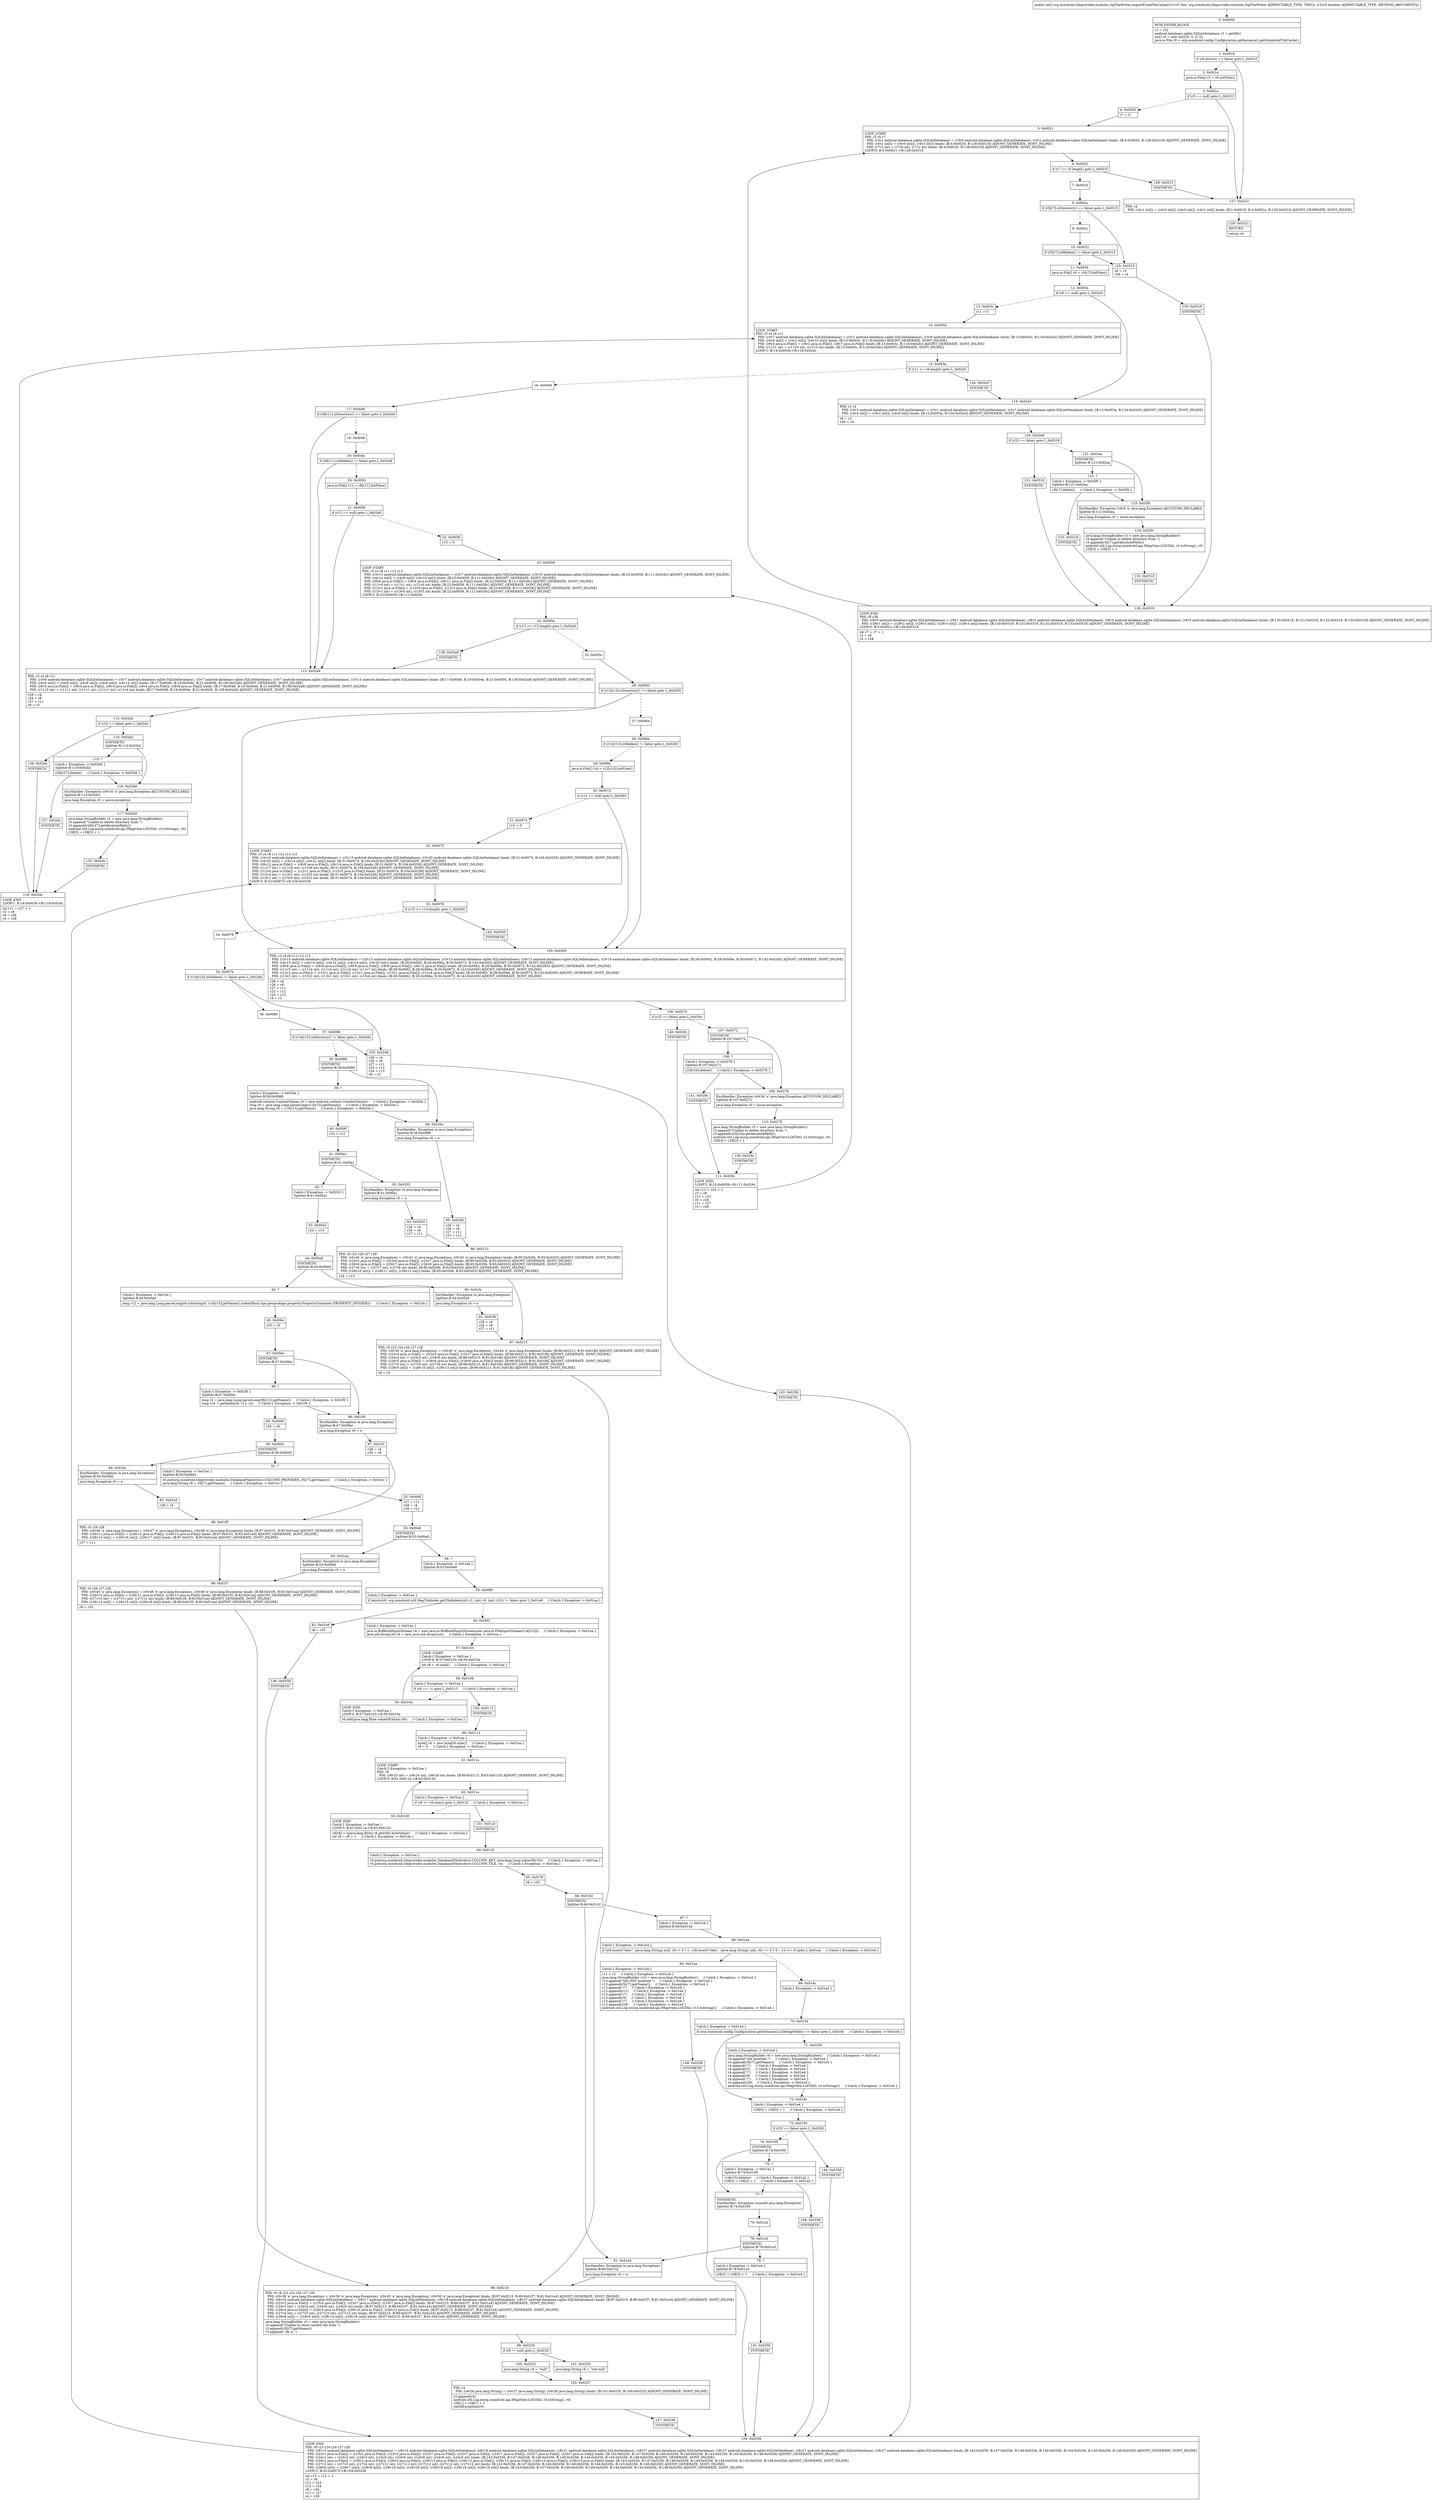 digraph "CFG fororg.osmdroid.tileprovider.modules.SqlTileWriter.importFromFileCache(Z)[I" {
Node_0 [shape=record,label="{0\:\ 0x0000|MTH_ENTER_BLOCK\l|r1 = r31\landroid.database.sqlite.SQLiteDatabase r3 = getDb()\lint[] r4 = new int[]\{0, 0, 0, 0\}\ljava.io.File r0 = org.osmdroid.config.Configuration.getInstance().getOsmdroidTileCache()\l}"];
Node_1 [shape=record,label="{1\:\ 0x0018|if (r0.exists() == false) goto L_0x031f\l}"];
Node_2 [shape=record,label="{2\:\ 0x001a|java.io.File[] r5 = r0.listFiles()\l}"];
Node_3 [shape=record,label="{3\:\ 0x001e|if (r5 == null) goto L_0x031f\l}"];
Node_4 [shape=record,label="{4\:\ 0x0020|r7 = 0\l}"];
Node_5 [shape=record,label="{5\:\ 0x0021|LOOP_START\lPHI: r3 r4 r7 \l  PHI: (r3v1 android.database.sqlite.SQLiteDatabase) = (r3v0 android.database.sqlite.SQLiteDatabase), (r3v2 android.database.sqlite.SQLiteDatabase) binds: [B:4:0x0020, B:126:0x0318] A[DONT_GENERATE, DONT_INLINE]\l  PHI: (r4v2 int[]) = (r4v0 int[]), (r4v3 int[]) binds: [B:4:0x0020, B:126:0x0318] A[DONT_GENERATE, DONT_INLINE]\l  PHI: (r7v1 int) = (r7v0 int), (r7v2 int) binds: [B:4:0x0020, B:126:0x0318] A[DONT_GENERATE, DONT_INLINE]\lLOOP:0: B:5:0x0021\-\>B:126:0x0318\l}"];
Node_6 [shape=record,label="{6\:\ 0x0022|if (r7 \>= r5.length) goto L_0x031f\l}"];
Node_7 [shape=record,label="{7\:\ 0x0024}"];
Node_8 [shape=record,label="{8\:\ 0x002a|if (r5[r7].isDirectory() == false) goto L_0x0315\l}"];
Node_9 [shape=record,label="{9\:\ 0x002c}"];
Node_10 [shape=record,label="{10\:\ 0x0032|if (r5[r7].isHidden() != false) goto L_0x0315\l}"];
Node_11 [shape=record,label="{11\:\ 0x0034|java.io.File[] r8 = r5[r7].listFiles()\l}"];
Node_12 [shape=record,label="{12\:\ 0x003a|if (r8 == null) goto L_0x02e5\l}"];
Node_13 [shape=record,label="{13\:\ 0x003c|r11 = 0\l}"];
Node_14 [shape=record,label="{14\:\ 0x003d|LOOP_START\lPHI: r3 r4 r8 r11 \l  PHI: (r3v7 android.database.sqlite.SQLiteDatabase) = (r3v1 android.database.sqlite.SQLiteDatabase), (r3v9 android.database.sqlite.SQLiteDatabase) binds: [B:13:0x003c, B:118:0x02dc] A[DONT_GENERATE, DONT_INLINE]\l  PHI: (r4v8 int[]) = (r4v2 int[]), (r4v10 int[]) binds: [B:13:0x003c, B:118:0x02dc] A[DONT_GENERATE, DONT_INLINE]\l  PHI: (r8v4 java.io.File[]) = (r8v2 java.io.File[]), (r8v7 java.io.File[]) binds: [B:13:0x003c, B:118:0x02dc] A[DONT_GENERATE, DONT_INLINE]\l  PHI: (r11v1 int) = (r11v0 int), (r11v3 int) binds: [B:13:0x003c, B:118:0x02dc] A[DONT_GENERATE, DONT_INLINE]\lLOOP:1: B:14:0x003d\-\>B:118:0x02dc\l}"];
Node_15 [shape=record,label="{15\:\ 0x003e|if (r11 \>= r8.length) goto L_0x02e5\l}"];
Node_16 [shape=record,label="{16\:\ 0x0040}"];
Node_17 [shape=record,label="{17\:\ 0x0046|if (r8[r11].isDirectory() == false) goto L_0x02a9\l}"];
Node_18 [shape=record,label="{18\:\ 0x0048}"];
Node_19 [shape=record,label="{19\:\ 0x004e|if (r8[r11].isHidden() != false) goto L_0x02a9\l}"];
Node_20 [shape=record,label="{20\:\ 0x0050|java.io.File[] r12 = r8[r11].listFiles()\l}"];
Node_21 [shape=record,label="{21\:\ 0x0056|if (r12 == null) goto L_0x02a9\l}"];
Node_22 [shape=record,label="{22\:\ 0x0058|r13 = 0\l}"];
Node_23 [shape=record,label="{23\:\ 0x0059|LOOP_START\lPHI: r3 r4 r8 r11 r12 r13 \l  PHI: (r3v13 android.database.sqlite.SQLiteDatabase) = (r3v7 android.database.sqlite.SQLiteDatabase), (r3v15 android.database.sqlite.SQLiteDatabase) binds: [B:22:0x0058, B:111:0x029c] A[DONT_GENERATE, DONT_INLINE]\l  PHI: (r4v14 int[]) = (r4v8 int[]), (r4v16 int[]) binds: [B:22:0x0058, B:111:0x029c] A[DONT_GENERATE, DONT_INLINE]\l  PHI: (r8v8 java.io.File[]) = (r8v4 java.io.File[]), (r8v11 java.io.File[]) binds: [B:22:0x0058, B:111:0x029c] A[DONT_GENERATE, DONT_INLINE]\l  PHI: (r11v4 int) = (r11v1 int), (r11v6 int) binds: [B:22:0x0058, B:111:0x029c] A[DONT_GENERATE, DONT_INLINE]\l  PHI: (r12v1 java.io.File[]) = (r12v0 java.io.File[]), (r12v3 java.io.File[]) binds: [B:22:0x0058, B:111:0x029c] A[DONT_GENERATE, DONT_INLINE]\l  PHI: (r13v1 int) = (r13v0 int), (r13v3 int) binds: [B:22:0x0058, B:111:0x029c] A[DONT_GENERATE, DONT_INLINE]\lLOOP:2: B:23:0x0059\-\>B:111:0x029c\l}"];
Node_24 [shape=record,label="{24\:\ 0x005a|if (r13 \>= r12.length) goto L_0x02a9\l}"];
Node_25 [shape=record,label="{25\:\ 0x005c}"];
Node_26 [shape=record,label="{26\:\ 0x0062|if (r12[r13].isDirectory() == false) goto L_0x0265\l}"];
Node_27 [shape=record,label="{27\:\ 0x0064}"];
Node_28 [shape=record,label="{28\:\ 0x006a|if (r12[r13].isHidden() != false) goto L_0x0265\l}"];
Node_29 [shape=record,label="{29\:\ 0x006c|java.io.File[] r14 = r12[r13].listFiles()\l}"];
Node_30 [shape=record,label="{30\:\ 0x0072|if (r12 == null) goto L_0x0265\l}"];
Node_31 [shape=record,label="{31\:\ 0x0074|r15 = 0\l}"];
Node_32 [shape=record,label="{32\:\ 0x0075|LOOP_START\lPHI: r3 r4 r8 r11 r12 r13 r15 \l  PHI: (r3v19 android.database.sqlite.SQLiteDatabase) = (r3v13 android.database.sqlite.SQLiteDatabase), (r3v20 android.database.sqlite.SQLiteDatabase) binds: [B:31:0x0074, B:104:0x0256] A[DONT_GENERATE, DONT_INLINE]\l  PHI: (r4v20 int[]) = (r4v14 int[]), (r4v21 int[]) binds: [B:31:0x0074, B:104:0x0256] A[DONT_GENERATE, DONT_INLINE]\l  PHI: (r8v12 java.io.File[]) = (r8v8 java.io.File[]), (r8v14 java.io.File[]) binds: [B:31:0x0074, B:104:0x0256] A[DONT_GENERATE, DONT_INLINE]\l  PHI: (r11v7 int) = (r11v4 int), (r11v8 int) binds: [B:31:0x0074, B:104:0x0256] A[DONT_GENERATE, DONT_INLINE]\l  PHI: (r12v4 java.io.File[]) = (r12v1 java.io.File[]), (r12v5 java.io.File[]) binds: [B:31:0x0074, B:104:0x0256] A[DONT_GENERATE, DONT_INLINE]\l  PHI: (r13v4 int) = (r13v1 int), (r13v5 int) binds: [B:31:0x0074, B:104:0x0256] A[DONT_GENERATE, DONT_INLINE]\l  PHI: (r15v1 int) = (r15v0 int), (r15v2 int) binds: [B:31:0x0074, B:104:0x0256] A[DONT_GENERATE, DONT_INLINE]\lLOOP:3: B:32:0x0075\-\>B:104:0x0256\l}"];
Node_33 [shape=record,label="{33\:\ 0x0076|if (r15 \>= r14.length) goto L_0x0265\l}"];
Node_34 [shape=record,label="{34\:\ 0x0078}"];
Node_35 [shape=record,label="{35\:\ 0x007e|if (r14[r15].isHidden() != false) goto L_0x024b\l}"];
Node_36 [shape=record,label="{36\:\ 0x0080}"];
Node_37 [shape=record,label="{37\:\ 0x0086|if (r14[r15].isDirectory() != false) goto L_0x024b\l}"];
Node_38 [shape=record,label="{38\:\ 0x0088|SYNTHETIC\lSplitter:B:38:0x0088\l}"];
Node_39 [shape=record,label="{39\:\ ?|Catch:\{ Exception \-\> 0x020a \}\lSplitter:B:38:0x0088\l|android.content.ContentValues r0 = new android.content.ContentValues()     \/\/ Catch:\{ Exception \-\> 0x020a \}\llong r9 = java.lang.Long.parseLong(r12[r13].getName())     \/\/ Catch:\{ Exception \-\> 0x020a \}\ljava.lang.String r6 = r14[r15].getName()     \/\/ Catch:\{ Exception \-\> 0x020a \}\l}"];
Node_40 [shape=record,label="{40\:\ 0x009f|r23 = r12\l}"];
Node_41 [shape=record,label="{41\:\ 0x00a1|SYNTHETIC\lSplitter:B:41:0x00a1\l}"];
Node_42 [shape=record,label="{42\:\ ?|Catch:\{ Exception \-\> 0x0202 \}\lSplitter:B:41:0x00a1\l}"];
Node_43 [shape=record,label="{43\:\ 0x00a5|r24 = r13\l}"];
Node_44 [shape=record,label="{44\:\ 0x00a9|SYNTHETIC\lSplitter:B:44:0x00a9\l}"];
Node_45 [shape=record,label="{45\:\ ?|Catch:\{ Exception \-\> 0x01fa \}\lSplitter:B:44:0x00a9\l|long r12 = java.lang.Long.parseLong(r6.substring(0, r14[r15].getName().indexOf(mil.nga.geopackage.property.PropertyConstants.PROPERTY_DIVIDER)))     \/\/ Catch:\{ Exception \-\> 0x01fa \}\l}"];
Node_46 [shape=record,label="{46\:\ 0x00bc|r25 = r3\l}"];
Node_47 [shape=record,label="{47\:\ 0x00be|SYNTHETIC\lSplitter:B:47:0x00be\l}"];
Node_48 [shape=record,label="{48\:\ ?|Catch:\{ Exception \-\> 0x01f0 \}\lSplitter:B:47:0x00be\l|long r2 = java.lang.Long.parseLong(r8[r11].getName())     \/\/ Catch:\{ Exception \-\> 0x01f0 \}\llong r16 = getIndex(r9, r12, r2)     \/\/ Catch:\{ Exception \-\> 0x01f0 \}\l}"];
Node_49 [shape=record,label="{49\:\ 0x00d0|r26 = r8\l}"];
Node_50 [shape=record,label="{50\:\ 0x00d2|SYNTHETIC\lSplitter:B:50:0x00d2\l}"];
Node_51 [shape=record,label="{51\:\ ?|Catch:\{ Exception \-\> 0x01ec \}\lSplitter:B:50:0x00d2\l|r0.put(org.osmdroid.tileprovider.modules.DatabaseFileArchive.COLUMN_PROVIDER, r5[r7].getName())     \/\/ Catch:\{ Exception \-\> 0x01ec \}\ljava.lang.String r6 = r5[r7].getName()     \/\/ Catch:\{ Exception \-\> 0x01ec \}\l}"];
Node_52 [shape=record,label="{52\:\ 0x00df|r27 = r11\lr28 = r4\lr29 = r12\l}"];
Node_53 [shape=record,label="{53\:\ 0x00e8|SYNTHETIC\lSplitter:B:53:0x00e8\l}"];
Node_54 [shape=record,label="{54\:\ ?|Catch:\{ Exception \-\> 0x01ea \}\lSplitter:B:53:0x00e8\l}"];
Node_55 [shape=record,label="{55\:\ 0x00f0|Catch:\{ Exception \-\> 0x01ea \}\l|if (exists(r6, org.osmdroid.util.MapTileIndex.getTileIndex((int) r2, (int) r9, (int) r12)) != false) goto L_0x01e6     \/\/ Catch:\{ Exception \-\> 0x01ea \}\l}"];
Node_56 [shape=record,label="{56\:\ 0x00f2|Catch:\{ Exception \-\> 0x01ea \}\l|java.io.BufferedInputStream r4 = new java.io.BufferedInputStream(new java.io.FileInputStream(r14[r15]))     \/\/ Catch:\{ Exception \-\> 0x01ea \}\ljava.util.ArrayList r6 = new java.util.ArrayList()     \/\/ Catch:\{ Exception \-\> 0x01ea \}\l}"];
Node_57 [shape=record,label="{57\:\ 0x0103|LOOP_START\lCatch:\{ Exception \-\> 0x01ea \}\lLOOP:4: B:57:0x0103\-\>B:59:0x010a\l|int r8 = r4.read()     \/\/ Catch:\{ Exception \-\> 0x01ea \}\l}"];
Node_58 [shape=record,label="{58\:\ 0x0108|Catch:\{ Exception \-\> 0x01ea \}\l|if (r8 == \-1) goto L_0x0113     \/\/ Catch:\{ Exception \-\> 0x01ea \}\l}"];
Node_59 [shape=record,label="{59\:\ 0x010a|LOOP_END\lCatch:\{ Exception \-\> 0x01ea \}\lLOOP:4: B:57:0x0103\-\>B:59:0x010a\l|r6.add(java.lang.Byte.valueOf((byte) r8))     \/\/ Catch:\{ Exception \-\> 0x01ea \}\l}"];
Node_60 [shape=record,label="{60\:\ 0x0113|Catch:\{ Exception \-\> 0x01ea \}\l|byte[] r4 = new byte[r6.size()]     \/\/ Catch:\{ Exception \-\> 0x01ea \}\lr8 = 0     \/\/ Catch:\{ Exception \-\> 0x01ea \}\l}"];
Node_61 [shape=record,label="{61\:\ 0x011a|LOOP_START\lCatch:\{ Exception \-\> 0x01ea \}\lPHI: r8 \l  PHI: (r8v25 int) = (r8v24 int), (r8v28 int) binds: [B:60:0x0113, B:63:0x0120] A[DONT_GENERATE, DONT_INLINE]\lLOOP:5: B:61:0x011a\-\>B:63:0x0120\l}"];
Node_62 [shape=record,label="{62\:\ 0x011e|Catch:\{ Exception \-\> 0x01ea \}\l|if (r8 \>= r6.size()) goto L_0x012f     \/\/ Catch:\{ Exception \-\> 0x01ea \}\l}"];
Node_63 [shape=record,label="{63\:\ 0x0120|LOOP_END\lCatch:\{ Exception \-\> 0x01ea \}\lLOOP:5: B:61:0x011a\-\>B:63:0x0120\l|r4[r8] = ((java.lang.Byte) r6.get(r8)).byteValue()     \/\/ Catch:\{ Exception \-\> 0x01ea \}\lint r8 = r8 + 1     \/\/ Catch:\{ Exception \-\> 0x01ea \}\l}"];
Node_64 [shape=record,label="{64\:\ 0x012f|Catch:\{ Exception \-\> 0x01ea \}\l|r0.put(org.osmdroid.tileprovider.modules.DatabaseFileArchive.COLUMN_KEY, java.lang.Long.valueOf(r16))     \/\/ Catch:\{ Exception \-\> 0x01ea \}\lr0.put(org.osmdroid.tileprovider.modules.DatabaseFileArchive.COLUMN_TILE, r4)     \/\/ Catch:\{ Exception \-\> 0x01ea \}\l}"];
Node_65 [shape=record,label="{65\:\ 0x013f|r8 = r25\l}"];
Node_66 [shape=record,label="{66\:\ 0x0142|SYNTHETIC\lSplitter:B:66:0x0142\l}"];
Node_67 [shape=record,label="{67\:\ ?|Catch:\{ Exception \-\> 0x01e4 \}\lSplitter:B:66:0x0142\l}"];
Node_68 [shape=record,label="{68\:\ 0x014a|Catch:\{ Exception \-\> 0x01e4 \}\l|if ((r8.insert(\"tiles\", (java.lang.String) null, r0) \> 0 ? 1 : (r8.insert(\"tiles\", (java.lang.String) null, r0) == 0 ? 0 : \-1)) \<= 0) goto L_0x01aa     \/\/ Catch:\{ Exception \-\> 0x01e4 \}\l}"];
Node_69 [shape=record,label="{69\:\ 0x014c|Catch:\{ Exception \-\> 0x01e4 \}\l}"];
Node_70 [shape=record,label="{70\:\ 0x0154|Catch:\{ Exception \-\> 0x01e4 \}\l|if (org.osmdroid.config.Configuration.getInstance().isDebugMode() == false) goto L_0x018c     \/\/ Catch:\{ Exception \-\> 0x01e4 \}\l}"];
Node_71 [shape=record,label="{71\:\ 0x0156|Catch:\{ Exception \-\> 0x01e4 \}\l|java.lang.StringBuilder r4 = new java.lang.StringBuilder()     \/\/ Catch:\{ Exception \-\> 0x01e4 \}\lr4.append(\"tile inserted \")     \/\/ Catch:\{ Exception \-\> 0x01e4 \}\lr4.append(r5[r7].getName())     \/\/ Catch:\{ Exception \-\> 0x01e4 \}\lr4.append(\"\/\")     \/\/ Catch:\{ Exception \-\> 0x01e4 \}\lr4.append(r2)     \/\/ Catch:\{ Exception \-\> 0x01e4 \}\lr4.append(\"\/\")     \/\/ Catch:\{ Exception \-\> 0x01e4 \}\lr4.append(r9)     \/\/ Catch:\{ Exception \-\> 0x01e4 \}\lr4.append(\"\/\")     \/\/ Catch:\{ Exception \-\> 0x01e4 \}\lr4.append(r29)     \/\/ Catch:\{ Exception \-\> 0x01e4 \}\landroid.util.Log.d(org.osmdroid.api.IMapView.LOGTAG, r4.toString())     \/\/ Catch:\{ Exception \-\> 0x01e4 \}\l}"];
Node_72 [shape=record,label="{72\:\ 0x018c|Catch:\{ Exception \-\> 0x01e4 \}\l|r28[0] = r28[0] + 1     \/\/ Catch:\{ Exception \-\> 0x01e4 \}\l}"];
Node_73 [shape=record,label="{73\:\ 0x0193|if (r32 == false) goto L_0x0256\l}"];
Node_74 [shape=record,label="{74\:\ 0x0195|SYNTHETIC\lSplitter:B:74:0x0195\l}"];
Node_75 [shape=record,label="{75\:\ ?|Catch:\{ Exception \-\> 0x01a2 \}\lSplitter:B:74:0x0195\l|r14[r15].delete()     \/\/ Catch:\{ Exception \-\> 0x01a2 \}\lr28[2] = r28[2] + 1     \/\/ Catch:\{ Exception \-\> 0x01a2 \}\l}"];
Node_76 [shape=record,label="{76\:\ 0x01a2}"];
Node_77 [shape=record,label="{77\:\ ?|SYNTHETIC\lExcHandler: Exception (unused java.lang.Exception)\lSplitter:B:74:0x0195\l}"];
Node_78 [shape=record,label="{78\:\ 0x01a3|SYNTHETIC\lSplitter:B:78:0x01a3\l}"];
Node_79 [shape=record,label="{79\:\ ?|Catch:\{ Exception \-\> 0x01e4 \}\lSplitter:B:78:0x01a3\l|r28[3] = r28[3] + 1     \/\/ Catch:\{ Exception \-\> 0x01e4 \}\l}"];
Node_80 [shape=record,label="{80\:\ 0x01aa|Catch:\{ Exception \-\> 0x01e4 \}\l|r11 = r2     \/\/ Catch:\{ Exception \-\> 0x01e4 \}\ljava.lang.StringBuilder r13 = new java.lang.StringBuilder()     \/\/ Catch:\{ Exception \-\> 0x01e4 \}\lr13.append(\"tile NOT inserted \")     \/\/ Catch:\{ Exception \-\> 0x01e4 \}\lr13.append(r5[r7].getName())     \/\/ Catch:\{ Exception \-\> 0x01e4 \}\lr13.append(\"\/\")     \/\/ Catch:\{ Exception \-\> 0x01e4 \}\lr13.append(r11)     \/\/ Catch:\{ Exception \-\> 0x01e4 \}\lr13.append(\"\/\")     \/\/ Catch:\{ Exception \-\> 0x01e4 \}\lr13.append(r9)     \/\/ Catch:\{ Exception \-\> 0x01e4 \}\lr13.append(\"\/\")     \/\/ Catch:\{ Exception \-\> 0x01e4 \}\lr13.append(r29)     \/\/ Catch:\{ Exception \-\> 0x01e4 \}\landroid.util.Log.w(org.osmdroid.api.IMapView.LOGTAG, r13.toString())     \/\/ Catch:\{ Exception \-\> 0x01e4 \}\l}"];
Node_81 [shape=record,label="{81\:\ 0x01e4|ExcHandler: Exception (e java.lang.Exception)\lSplitter:B:66:0x0142\l|java.lang.Exception r0 = e\l}"];
Node_82 [shape=record,label="{82\:\ 0x01e6|r8 = r25\l}"];
Node_83 [shape=record,label="{83\:\ 0x01ea|ExcHandler: Exception (e java.lang.Exception)\lSplitter:B:53:0x00e8\l|java.lang.Exception r0 = e\l}"];
Node_84 [shape=record,label="{84\:\ 0x01ec|ExcHandler: Exception (e java.lang.Exception)\lSplitter:B:50:0x00d2\l|java.lang.Exception r0 = e\l}"];
Node_85 [shape=record,label="{85\:\ 0x01ed|r28 = r4\l}"];
Node_86 [shape=record,label="{86\:\ 0x01f0|ExcHandler: Exception (e java.lang.Exception)\lSplitter:B:47:0x00be\l|java.lang.Exception r0 = e\l}"];
Node_87 [shape=record,label="{87\:\ 0x01f1|r28 = r4\lr26 = r8\l}"];
Node_88 [shape=record,label="{88\:\ 0x01f5|PHI: r0 r26 r28 \l  PHI: (r0v46 'e' java.lang.Exception) = (r0v47 'e' java.lang.Exception), (r0v48 'e' java.lang.Exception) binds: [B:87:0x01f1, B:85:0x01ed] A[DONT_GENERATE, DONT_INLINE]\l  PHI: (r26v11 java.io.File[]) = (r26v12 java.io.File[]), (r26v13 java.io.File[]) binds: [B:87:0x01f1, B:85:0x01ed] A[DONT_GENERATE, DONT_INLINE]\l  PHI: (r28v15 int[]) = (r28v16 int[]), (r28v17 int[]) binds: [B:87:0x01f1, B:85:0x01ed] A[DONT_GENERATE, DONT_INLINE]\l|r27 = r11\l}"];
Node_89 [shape=record,label="{89\:\ 0x01f7|PHI: r0 r26 r27 r28 \l  PHI: (r0v45 'e' java.lang.Exception) = (r0v46 'e' java.lang.Exception), (r0v49 'e' java.lang.Exception) binds: [B:88:0x01f5, B:83:0x01ea] A[DONT_GENERATE, DONT_INLINE]\l  PHI: (r26v10 java.io.File[]) = (r26v11 java.io.File[]), (r26v13 java.io.File[]) binds: [B:88:0x01f5, B:83:0x01ea] A[DONT_GENERATE, DONT_INLINE]\l  PHI: (r27v10 int) = (r27v11 int), (r27v12 int) binds: [B:88:0x01f5, B:83:0x01ea] A[DONT_GENERATE, DONT_INLINE]\l  PHI: (r28v14 int[]) = (r28v15 int[]), (r28v18 int[]) binds: [B:88:0x01f5, B:83:0x01ea] A[DONT_GENERATE, DONT_INLINE]\l|r8 = r25\l}"];
Node_90 [shape=record,label="{90\:\ 0x01fa|ExcHandler: Exception (e java.lang.Exception)\lSplitter:B:44:0x00a9\l|java.lang.Exception r0 = e\l}"];
Node_91 [shape=record,label="{91\:\ 0x01fb|r28 = r4\lr26 = r8\lr27 = r11\l}"];
Node_92 [shape=record,label="{92\:\ 0x0202|ExcHandler: Exception (e java.lang.Exception)\lSplitter:B:41:0x00a1\l|java.lang.Exception r0 = e\l}"];
Node_93 [shape=record,label="{93\:\ 0x0203|r28 = r4\lr26 = r8\lr27 = r11\l}"];
Node_94 [shape=record,label="{94\:\ 0x020a|ExcHandler: Exception (e java.lang.Exception)\lSplitter:B:38:0x0088\l|java.lang.Exception r0 = e\l}"];
Node_95 [shape=record,label="{95\:\ 0x020b|r28 = r4\lr26 = r8\lr27 = r11\lr23 = r12\l}"];
Node_96 [shape=record,label="{96\:\ 0x0213|PHI: r0 r23 r26 r27 r28 \l  PHI: (r0v40 'e' java.lang.Exception) = (r0v41 'e' java.lang.Exception), (r0v43 'e' java.lang.Exception) binds: [B:95:0x020b, B:93:0x0203] A[DONT_GENERATE, DONT_INLINE]\l  PHI: (r23v5 java.io.File[]) = (r23v6 java.io.File[]), (r23v7 java.io.File[]) binds: [B:95:0x020b, B:93:0x0203] A[DONT_GENERATE, DONT_INLINE]\l  PHI: (r26v6 java.io.File[]) = (r26v7 java.io.File[]), (r26v8 java.io.File[]) binds: [B:95:0x020b, B:93:0x0203] A[DONT_GENERATE, DONT_INLINE]\l  PHI: (r27v6 int) = (r27v7 int), (r27v8 int) binds: [B:95:0x020b, B:93:0x0203] A[DONT_GENERATE, DONT_INLINE]\l  PHI: (r28v10 int[]) = (r28v11 int[]), (r28v12 int[]) binds: [B:95:0x020b, B:93:0x0203] A[DONT_GENERATE, DONT_INLINE]\l|r24 = r13\l}"];
Node_97 [shape=record,label="{97\:\ 0x0215|PHI: r0 r23 r24 r26 r27 r28 \l  PHI: (r0v39 'e' java.lang.Exception) = (r0v40 'e' java.lang.Exception), (r0v44 'e' java.lang.Exception) binds: [B:96:0x0213, B:91:0x01fb] A[DONT_GENERATE, DONT_INLINE]\l  PHI: (r23v4 java.io.File[]) = (r23v5 java.io.File[]), (r23v7 java.io.File[]) binds: [B:96:0x0213, B:91:0x01fb] A[DONT_GENERATE, DONT_INLINE]\l  PHI: (r24v4 int) = (r24v5 int), (r24v6 int) binds: [B:96:0x0213, B:91:0x01fb] A[DONT_GENERATE, DONT_INLINE]\l  PHI: (r26v5 java.io.File[]) = (r26v6 java.io.File[]), (r26v9 java.io.File[]) binds: [B:96:0x0213, B:91:0x01fb] A[DONT_GENERATE, DONT_INLINE]\l  PHI: (r27v5 int) = (r27v6 int), (r27v9 int) binds: [B:96:0x0213, B:91:0x01fb] A[DONT_GENERATE, DONT_INLINE]\l  PHI: (r28v9 int[]) = (r28v10 int[]), (r28v13 int[]) binds: [B:96:0x0213, B:91:0x01fb] A[DONT_GENERATE, DONT_INLINE]\l|r8 = r3\l}"];
Node_98 [shape=record,label="{98\:\ 0x0216|PHI: r0 r8 r23 r24 r26 r27 r28 \l  PHI: (r0v38 'e' java.lang.Exception) = (r0v39 'e' java.lang.Exception), (r0v45 'e' java.lang.Exception), (r0v50 'e' java.lang.Exception) binds: [B:97:0x0215, B:89:0x01f7, B:81:0x01e4] A[DONT_GENERATE, DONT_INLINE]\l  PHI: (r8v16 android.database.sqlite.SQLiteDatabase) = (r8v17 android.database.sqlite.SQLiteDatabase), (r8v18 android.database.sqlite.SQLiteDatabase), (r8v27 android.database.sqlite.SQLiteDatabase) binds: [B:97:0x0215, B:89:0x01f7, B:81:0x01e4] A[DONT_GENERATE, DONT_INLINE]\l  PHI: (r23v3 java.io.File[]) = (r23v4 java.io.File[]), (r23v7 java.io.File[]), (r23v7 java.io.File[]) binds: [B:97:0x0215, B:89:0x01f7, B:81:0x01e4] A[DONT_GENERATE, DONT_INLINE]\l  PHI: (r24v3 int) = (r24v4 int), (r24v6 int), (r24v6 int) binds: [B:97:0x0215, B:89:0x01f7, B:81:0x01e4] A[DONT_GENERATE, DONT_INLINE]\l  PHI: (r26v4 java.io.File[]) = (r26v5 java.io.File[]), (r26v10 java.io.File[]), (r26v13 java.io.File[]) binds: [B:97:0x0215, B:89:0x01f7, B:81:0x01e4] A[DONT_GENERATE, DONT_INLINE]\l  PHI: (r27v4 int) = (r27v5 int), (r27v10 int), (r27v12 int) binds: [B:97:0x0215, B:89:0x01f7, B:81:0x01e4] A[DONT_GENERATE, DONT_INLINE]\l  PHI: (r28v8 int[]) = (r28v9 int[]), (r28v14 int[]), (r28v18 int[]) binds: [B:97:0x0215, B:89:0x01f7, B:81:0x01e4] A[DONT_GENERATE, DONT_INLINE]\l|java.lang.StringBuilder r3 = new java.lang.StringBuilder()\lr3.append(\"Unable to store cached tile from \")\lr3.append(r5[r7].getName())\lr3.append(\" db is \")\l}"];
Node_99 [shape=record,label="{99\:\ 0x0230|if (r8 != null) goto L_0x0235\l}"];
Node_100 [shape=record,label="{100\:\ 0x0232|java.lang.String r4 = \"null\"\l}"];
Node_101 [shape=record,label="{101\:\ 0x0235|java.lang.String r4 = \"not null\"\l}"];
Node_102 [shape=record,label="{102\:\ 0x0237|PHI: r4 \l  PHI: (r4v26 java.lang.String) = (r4v27 java.lang.String), (r4v28 java.lang.String) binds: [B:101:0x0235, B:100:0x0232] A[DONT_GENERATE, DONT_INLINE]\l|r3.append(r4)\landroid.util.Log.e(org.osmdroid.api.IMapView.LOGTAG, r3.toString(), r0)\lr28[1] = r28[1] + 1\lcatchException(r0)\l}"];
Node_103 [shape=record,label="{103\:\ 0x024b|r28 = r4\lr26 = r8\lr27 = r11\lr23 = r12\lr24 = r13\lr8 = r3\l}"];
Node_104 [shape=record,label="{104\:\ 0x0256|LOOP_END\lPHI: r8 r23 r24 r26 r27 r28 \l  PHI: (r8v13 android.database.sqlite.SQLiteDatabase) = (r8v15 android.database.sqlite.SQLiteDatabase), (r8v16 android.database.sqlite.SQLiteDatabase), (r8v21 android.database.sqlite.SQLiteDatabase), (r8v27 android.database.sqlite.SQLiteDatabase), (r8v27 android.database.sqlite.SQLiteDatabase), (r8v27 android.database.sqlite.SQLiteDatabase), (r8v27 android.database.sqlite.SQLiteDatabase) binds: [B:143:0x0256, B:147:0x0256, B:146:0x0256, B:149:0x0256, B:144:0x0256, B:145:0x0256, B:148:0x0256] A[DONT_GENERATE, DONT_INLINE]\l  PHI: (r23v1 java.io.File[]) = (r23v2 java.io.File[]), (r23v3 java.io.File[]), (r23v7 java.io.File[]), (r23v7 java.io.File[]), (r23v7 java.io.File[]), (r23v7 java.io.File[]), (r23v7 java.io.File[]) binds: [B:143:0x0256, B:147:0x0256, B:146:0x0256, B:149:0x0256, B:144:0x0256, B:145:0x0256, B:148:0x0256] A[DONT_GENERATE, DONT_INLINE]\l  PHI: (r24v1 int) = (r24v2 int), (r24v3 int), (r24v6 int), (r24v6 int), (r24v6 int), (r24v6 int), (r24v6 int) binds: [B:143:0x0256, B:147:0x0256, B:146:0x0256, B:149:0x0256, B:144:0x0256, B:145:0x0256, B:148:0x0256] A[DONT_GENERATE, DONT_INLINE]\l  PHI: (r26v2 java.io.File[]) = (r26v3 java.io.File[]), (r26v4 java.io.File[]), (r26v13 java.io.File[]), (r26v13 java.io.File[]), (r26v13 java.io.File[]), (r26v13 java.io.File[]), (r26v13 java.io.File[]) binds: [B:143:0x0256, B:147:0x0256, B:146:0x0256, B:149:0x0256, B:144:0x0256, B:145:0x0256, B:148:0x0256] A[DONT_GENERATE, DONT_INLINE]\l  PHI: (r27v2 int) = (r27v3 int), (r27v4 int), (r27v12 int), (r27v12 int), (r27v12 int), (r27v12 int), (r27v12 int) binds: [B:143:0x0256, B:147:0x0256, B:146:0x0256, B:149:0x0256, B:144:0x0256, B:145:0x0256, B:148:0x0256] A[DONT_GENERATE, DONT_INLINE]\l  PHI: (r28v6 int[]) = (r28v7 int[]), (r28v8 int[]), (r28v18 int[]), (r28v18 int[]), (r28v18 int[]), (r28v18 int[]), (r28v18 int[]) binds: [B:143:0x0256, B:147:0x0256, B:146:0x0256, B:149:0x0256, B:144:0x0256, B:145:0x0256, B:148:0x0256] A[DONT_GENERATE, DONT_INLINE]\lLOOP:3: B:32:0x0075\-\>B:104:0x0256\l|int r15 = r15 + 1\lr3 = r8\lr12 = r23\lr13 = r24\lr8 = r26\lr11 = r27\lr4 = r28\l}"];
Node_105 [shape=record,label="{105\:\ 0x0265|PHI: r3 r4 r8 r11 r12 r13 \l  PHI: (r3v14 android.database.sqlite.SQLiteDatabase) = (r3v13 android.database.sqlite.SQLiteDatabase), (r3v13 android.database.sqlite.SQLiteDatabase), (r3v13 android.database.sqlite.SQLiteDatabase), (r3v19 android.database.sqlite.SQLiteDatabase) binds: [B:26:0x0062, B:28:0x006a, B:30:0x0072, B:142:0x0265] A[DONT_GENERATE, DONT_INLINE]\l  PHI: (r4v15 int[]) = (r4v14 int[]), (r4v14 int[]), (r4v14 int[]), (r4v20 int[]) binds: [B:26:0x0062, B:28:0x006a, B:30:0x0072, B:142:0x0265] A[DONT_GENERATE, DONT_INLINE]\l  PHI: (r8v9 java.io.File[]) = (r8v8 java.io.File[]), (r8v8 java.io.File[]), (r8v8 java.io.File[]), (r8v12 java.io.File[]) binds: [B:26:0x0062, B:28:0x006a, B:30:0x0072, B:142:0x0265] A[DONT_GENERATE, DONT_INLINE]\l  PHI: (r11v5 int) = (r11v4 int), (r11v4 int), (r11v4 int), (r11v7 int) binds: [B:26:0x0062, B:28:0x006a, B:30:0x0072, B:142:0x0265] A[DONT_GENERATE, DONT_INLINE]\l  PHI: (r12v2 java.io.File[]) = (r12v1 java.io.File[]), (r12v1 java.io.File[]), (r12v1 java.io.File[]), (r12v4 java.io.File[]) binds: [B:26:0x0062, B:28:0x006a, B:30:0x0072, B:142:0x0265] A[DONT_GENERATE, DONT_INLINE]\l  PHI: (r13v2 int) = (r13v1 int), (r13v1 int), (r13v1 int), (r13v4 int) binds: [B:26:0x0062, B:28:0x006a, B:30:0x0072, B:142:0x0265] A[DONT_GENERATE, DONT_INLINE]\l|r28 = r4\lr26 = r8\lr27 = r11\lr23 = r12\lr24 = r13\lr8 = r3\l}"];
Node_106 [shape=record,label="{106\:\ 0x0270|if (r32 == false) goto L_0x029c\l}"];
Node_107 [shape=record,label="{107\:\ 0x0272|SYNTHETIC\lSplitter:B:107:0x0272\l}"];
Node_108 [shape=record,label="{108\:\ ?|Catch:\{ Exception \-\> 0x0278 \}\lSplitter:B:107:0x0272\l|r23[r24].delete()     \/\/ Catch:\{ Exception \-\> 0x0278 \}\l}"];
Node_109 [shape=record,label="{109\:\ 0x0278|ExcHandler: Exception (r0v26 'e' java.lang.Exception A[CUSTOM_DECLARE])\lSplitter:B:107:0x0272\l|java.lang.Exception r0 = move\-exception\l}"];
Node_110 [shape=record,label="{110\:\ 0x0279|java.lang.StringBuilder r3 = new java.lang.StringBuilder()\lr3.append(\"Unable to delete directory from \")\lr3.append(r23[r24].getAbsolutePath())\landroid.util.Log.e(org.osmdroid.api.IMapView.LOGTAG, r3.toString(), r0)\lr28[3] = r28[3] + 1\l}"];
Node_111 [shape=record,label="{111\:\ 0x029c|LOOP_END\lLOOP:2: B:23:0x0059\-\>B:111:0x029c\l|int r13 = r24 + 1\lr3 = r8\lr12 = r23\lr8 = r26\lr11 = r27\lr4 = r28\l}"];
Node_112 [shape=record,label="{112\:\ 0x02a9|PHI: r3 r4 r8 r11 \l  PHI: (r3v8 android.database.sqlite.SQLiteDatabase) = (r3v7 android.database.sqlite.SQLiteDatabase), (r3v7 android.database.sqlite.SQLiteDatabase), (r3v7 android.database.sqlite.SQLiteDatabase), (r3v13 android.database.sqlite.SQLiteDatabase) binds: [B:17:0x0046, B:19:0x004e, B:21:0x0056, B:138:0x02a9] A[DONT_GENERATE, DONT_INLINE]\l  PHI: (r4v9 int[]) = (r4v8 int[]), (r4v8 int[]), (r4v8 int[]), (r4v14 int[]) binds: [B:17:0x0046, B:19:0x004e, B:21:0x0056, B:138:0x02a9] A[DONT_GENERATE, DONT_INLINE]\l  PHI: (r8v5 java.io.File[]) = (r8v4 java.io.File[]), (r8v4 java.io.File[]), (r8v4 java.io.File[]), (r8v8 java.io.File[]) binds: [B:17:0x0046, B:19:0x004e, B:21:0x0056, B:138:0x02a9] A[DONT_GENERATE, DONT_INLINE]\l  PHI: (r11v2 int) = (r11v1 int), (r11v1 int), (r11v1 int), (r11v4 int) binds: [B:17:0x0046, B:19:0x004e, B:21:0x0056, B:138:0x02a9] A[DONT_GENERATE, DONT_INLINE]\l|r28 = r4\lr26 = r8\lr27 = r11\lr8 = r3\l}"];
Node_113 [shape=record,label="{113\:\ 0x02b0|if (r32 == false) goto L_0x02dc\l}"];
Node_114 [shape=record,label="{114\:\ 0x02b2|SYNTHETIC\lSplitter:B:114:0x02b2\l}"];
Node_115 [shape=record,label="{115\:\ ?|Catch:\{ Exception \-\> 0x02b8 \}\lSplitter:B:114:0x02b2\l|r26[r27].delete()     \/\/ Catch:\{ Exception \-\> 0x02b8 \}\l}"];
Node_116 [shape=record,label="{116\:\ 0x02b8|ExcHandler: Exception (r0v16 'e' java.lang.Exception A[CUSTOM_DECLARE])\lSplitter:B:114:0x02b2\l|java.lang.Exception r0 = move\-exception\l}"];
Node_117 [shape=record,label="{117\:\ 0x02b9|java.lang.StringBuilder r3 = new java.lang.StringBuilder()\lr3.append(\"Unable to delete directory from \")\lr3.append(r26[r27].getAbsolutePath())\landroid.util.Log.e(org.osmdroid.api.IMapView.LOGTAG, r3.toString(), r0)\lr28[3] = r28[3] + 1\l}"];
Node_118 [shape=record,label="{118\:\ 0x02dc|LOOP_END\lLOOP:1: B:14:0x003d\-\>B:118:0x02dc\l|int r11 = r27 + 1\lr3 = r8\lr8 = r26\lr4 = r28\l}"];
Node_119 [shape=record,label="{119\:\ 0x02e5|PHI: r3 r4 \l  PHI: (r3v3 android.database.sqlite.SQLiteDatabase) = (r3v1 android.database.sqlite.SQLiteDatabase), (r3v7 android.database.sqlite.SQLiteDatabase) binds: [B:12:0x003a, B:134:0x02e5] A[DONT_GENERATE, DONT_INLINE]\l  PHI: (r4v4 int[]) = (r4v2 int[]), (r4v8 int[]) binds: [B:12:0x003a, B:134:0x02e5] A[DONT_GENERATE, DONT_INLINE]\l|r8 = r3\lr28 = r4\l}"];
Node_120 [shape=record,label="{120\:\ 0x02e8|if (r32 == false) goto L_0x0318\l}"];
Node_121 [shape=record,label="{121\:\ 0x02ea|SYNTHETIC\lSplitter:B:121:0x02ea\l}"];
Node_122 [shape=record,label="{122\:\ ?|Catch:\{ Exception \-\> 0x02f0 \}\lSplitter:B:121:0x02ea\l|r5[r7].delete()     \/\/ Catch:\{ Exception \-\> 0x02f0 \}\l}"];
Node_123 [shape=record,label="{123\:\ 0x02f0|ExcHandler: Exception (r0v9 'e' java.lang.Exception A[CUSTOM_DECLARE])\lSplitter:B:121:0x02ea\l|java.lang.Exception r0 = move\-exception\l}"];
Node_124 [shape=record,label="{124\:\ 0x02f1|java.lang.StringBuilder r3 = new java.lang.StringBuilder()\lr3.append(\"Unable to delete directory from \")\lr3.append(r5[r7].getAbsolutePath())\landroid.util.Log.e(org.osmdroid.api.IMapView.LOGTAG, r3.toString(), r0)\lr28[3] = r28[3] + 1\l}"];
Node_125 [shape=record,label="{125\:\ 0x0315|r8 = r3\lr28 = r4\l}"];
Node_126 [shape=record,label="{126\:\ 0x0318|LOOP_END\lPHI: r8 r28 \l  PHI: (r8v0 android.database.sqlite.SQLiteDatabase) = (r8v1 android.database.sqlite.SQLiteDatabase), (r8v3 android.database.sqlite.SQLiteDatabase), (r8v3 android.database.sqlite.SQLiteDatabase), (r8v3 android.database.sqlite.SQLiteDatabase) binds: [B:130:0x0318, B:131:0x0318, B:132:0x0318, B:133:0x0318] A[DONT_GENERATE, DONT_INLINE]\l  PHI: (r28v1 int[]) = (r28v2 int[]), (r28v3 int[]), (r28v3 int[]), (r28v3 int[]) binds: [B:130:0x0318, B:131:0x0318, B:132:0x0318, B:133:0x0318] A[DONT_GENERATE, DONT_INLINE]\lLOOP:0: B:5:0x0021\-\>B:126:0x0318\l|int r7 = r7 + 1\lr3 = r8\lr4 = r28\l}"];
Node_127 [shape=record,label="{127\:\ 0x031f|PHI: r4 \l  PHI: (r4v1 int[]) = (r4v0 int[]), (r4v0 int[]), (r4v2 int[]) binds: [B:1:0x0018, B:3:0x001e, B:129:0x031f] A[DONT_GENERATE, DONT_INLINE]\l}"];
Node_128 [shape=record,label="{128\:\ 0x0321|RETURN\l|return r4\l}"];
Node_129 [shape=record,label="{129\:\ 0x031f|SYNTHETIC\l}"];
Node_130 [shape=record,label="{130\:\ 0x0318|SYNTHETIC\l}"];
Node_131 [shape=record,label="{131\:\ 0x0318|SYNTHETIC\l}"];
Node_132 [shape=record,label="{132\:\ 0x0318|SYNTHETIC\l}"];
Node_133 [shape=record,label="{133\:\ 0x0318|SYNTHETIC\l}"];
Node_134 [shape=record,label="{134\:\ 0x02e5|SYNTHETIC\l}"];
Node_135 [shape=record,label="{135\:\ 0x02dc|SYNTHETIC\l}"];
Node_136 [shape=record,label="{136\:\ 0x02dc|SYNTHETIC\l}"];
Node_137 [shape=record,label="{137\:\ 0x02dc|SYNTHETIC\l}"];
Node_138 [shape=record,label="{138\:\ 0x02a9|SYNTHETIC\l}"];
Node_139 [shape=record,label="{139\:\ 0x029c|SYNTHETIC\l}"];
Node_140 [shape=record,label="{140\:\ 0x029c|SYNTHETIC\l}"];
Node_141 [shape=record,label="{141\:\ 0x029c|SYNTHETIC\l}"];
Node_142 [shape=record,label="{142\:\ 0x0265|SYNTHETIC\l}"];
Node_143 [shape=record,label="{143\:\ 0x0256|SYNTHETIC\l}"];
Node_144 [shape=record,label="{144\:\ 0x0256|SYNTHETIC\l}"];
Node_145 [shape=record,label="{145\:\ 0x0256|SYNTHETIC\l}"];
Node_146 [shape=record,label="{146\:\ 0x0256|SYNTHETIC\l}"];
Node_147 [shape=record,label="{147\:\ 0x0256|SYNTHETIC\l}"];
Node_148 [shape=record,label="{148\:\ 0x0256|SYNTHETIC\l}"];
Node_149 [shape=record,label="{149\:\ 0x0256|SYNTHETIC\l}"];
Node_150 [shape=record,label="{150\:\ 0x0113|SYNTHETIC\l}"];
Node_151 [shape=record,label="{151\:\ 0x012f|SYNTHETIC\l}"];
MethodNode[shape=record,label="{public int[] org.osmdroid.tileprovider.modules.SqlTileWriter.importFromFileCache((r31v0 'this' org.osmdroid.tileprovider.modules.SqlTileWriter A[IMMUTABLE_TYPE, THIS]), (r32v0 boolean A[IMMUTABLE_TYPE, METHOD_ARGUMENT])) }"];
MethodNode -> Node_0;
Node_0 -> Node_1;
Node_1 -> Node_2[style=dashed];
Node_1 -> Node_127;
Node_2 -> Node_3;
Node_3 -> Node_4[style=dashed];
Node_3 -> Node_127;
Node_4 -> Node_5;
Node_5 -> Node_6;
Node_6 -> Node_7[style=dashed];
Node_6 -> Node_129;
Node_7 -> Node_8;
Node_8 -> Node_9[style=dashed];
Node_8 -> Node_125;
Node_9 -> Node_10;
Node_10 -> Node_11[style=dashed];
Node_10 -> Node_125;
Node_11 -> Node_12;
Node_12 -> Node_13[style=dashed];
Node_12 -> Node_119;
Node_13 -> Node_14;
Node_14 -> Node_15;
Node_15 -> Node_16[style=dashed];
Node_15 -> Node_134;
Node_16 -> Node_17;
Node_17 -> Node_18[style=dashed];
Node_17 -> Node_112;
Node_18 -> Node_19;
Node_19 -> Node_20[style=dashed];
Node_19 -> Node_112;
Node_20 -> Node_21;
Node_21 -> Node_22[style=dashed];
Node_21 -> Node_112;
Node_22 -> Node_23;
Node_23 -> Node_24;
Node_24 -> Node_25[style=dashed];
Node_24 -> Node_138;
Node_25 -> Node_26;
Node_26 -> Node_27[style=dashed];
Node_26 -> Node_105;
Node_27 -> Node_28;
Node_28 -> Node_29[style=dashed];
Node_28 -> Node_105;
Node_29 -> Node_30;
Node_30 -> Node_31[style=dashed];
Node_30 -> Node_105;
Node_31 -> Node_32;
Node_32 -> Node_33;
Node_33 -> Node_34[style=dashed];
Node_33 -> Node_142;
Node_34 -> Node_35;
Node_35 -> Node_36[style=dashed];
Node_35 -> Node_103;
Node_36 -> Node_37;
Node_37 -> Node_38[style=dashed];
Node_37 -> Node_103;
Node_38 -> Node_39;
Node_38 -> Node_94;
Node_39 -> Node_40;
Node_39 -> Node_94;
Node_40 -> Node_41;
Node_41 -> Node_42;
Node_41 -> Node_92;
Node_42 -> Node_43;
Node_43 -> Node_44;
Node_44 -> Node_45;
Node_44 -> Node_90;
Node_45 -> Node_46;
Node_46 -> Node_47;
Node_47 -> Node_48;
Node_47 -> Node_86;
Node_48 -> Node_49;
Node_48 -> Node_86;
Node_49 -> Node_50;
Node_50 -> Node_51;
Node_50 -> Node_84;
Node_51 -> Node_52;
Node_52 -> Node_53;
Node_53 -> Node_54;
Node_53 -> Node_83;
Node_54 -> Node_55;
Node_55 -> Node_56[style=dashed];
Node_55 -> Node_82;
Node_56 -> Node_57;
Node_57 -> Node_58;
Node_58 -> Node_59[style=dashed];
Node_58 -> Node_150;
Node_59 -> Node_57;
Node_60 -> Node_61;
Node_61 -> Node_62;
Node_62 -> Node_63[style=dashed];
Node_62 -> Node_151;
Node_63 -> Node_61;
Node_64 -> Node_65;
Node_65 -> Node_66;
Node_66 -> Node_67;
Node_66 -> Node_81;
Node_67 -> Node_68;
Node_68 -> Node_69[style=dashed];
Node_68 -> Node_80;
Node_69 -> Node_70;
Node_70 -> Node_71[style=dashed];
Node_70 -> Node_72;
Node_71 -> Node_72;
Node_72 -> Node_73;
Node_73 -> Node_74[style=dashed];
Node_73 -> Node_144;
Node_74 -> Node_75;
Node_74 -> Node_77;
Node_75 -> Node_77;
Node_75 -> Node_148;
Node_76 -> Node_78;
Node_77 -> Node_76;
Node_78 -> Node_79;
Node_78 -> Node_81;
Node_79 -> Node_145;
Node_80 -> Node_149;
Node_81 -> Node_98;
Node_82 -> Node_146;
Node_83 -> Node_89;
Node_84 -> Node_85;
Node_85 -> Node_88;
Node_86 -> Node_87;
Node_87 -> Node_88;
Node_88 -> Node_89;
Node_89 -> Node_98;
Node_90 -> Node_91;
Node_91 -> Node_97;
Node_92 -> Node_93;
Node_93 -> Node_96;
Node_94 -> Node_95;
Node_95 -> Node_96;
Node_96 -> Node_97;
Node_97 -> Node_98;
Node_98 -> Node_99;
Node_99 -> Node_100[style=dashed];
Node_99 -> Node_101;
Node_100 -> Node_102;
Node_101 -> Node_102;
Node_102 -> Node_147;
Node_103 -> Node_143;
Node_104 -> Node_32;
Node_105 -> Node_106;
Node_106 -> Node_107[style=dashed];
Node_106 -> Node_140;
Node_107 -> Node_108;
Node_107 -> Node_109;
Node_108 -> Node_109;
Node_108 -> Node_141;
Node_109 -> Node_110;
Node_110 -> Node_139;
Node_111 -> Node_23;
Node_112 -> Node_113;
Node_113 -> Node_114[style=dashed];
Node_113 -> Node_136;
Node_114 -> Node_115;
Node_114 -> Node_116;
Node_115 -> Node_116;
Node_115 -> Node_137;
Node_116 -> Node_117;
Node_117 -> Node_135;
Node_118 -> Node_14;
Node_119 -> Node_120;
Node_120 -> Node_121[style=dashed];
Node_120 -> Node_131;
Node_121 -> Node_122;
Node_121 -> Node_123;
Node_122 -> Node_123;
Node_122 -> Node_133;
Node_123 -> Node_124;
Node_124 -> Node_132;
Node_125 -> Node_130;
Node_126 -> Node_5;
Node_127 -> Node_128;
Node_129 -> Node_127;
Node_130 -> Node_126;
Node_131 -> Node_126;
Node_132 -> Node_126;
Node_133 -> Node_126;
Node_134 -> Node_119;
Node_135 -> Node_118;
Node_136 -> Node_118;
Node_137 -> Node_118;
Node_138 -> Node_112;
Node_139 -> Node_111;
Node_140 -> Node_111;
Node_141 -> Node_111;
Node_142 -> Node_105;
Node_143 -> Node_104;
Node_144 -> Node_104;
Node_145 -> Node_104;
Node_146 -> Node_104;
Node_147 -> Node_104;
Node_148 -> Node_104;
Node_149 -> Node_104;
Node_150 -> Node_60;
Node_151 -> Node_64;
}

